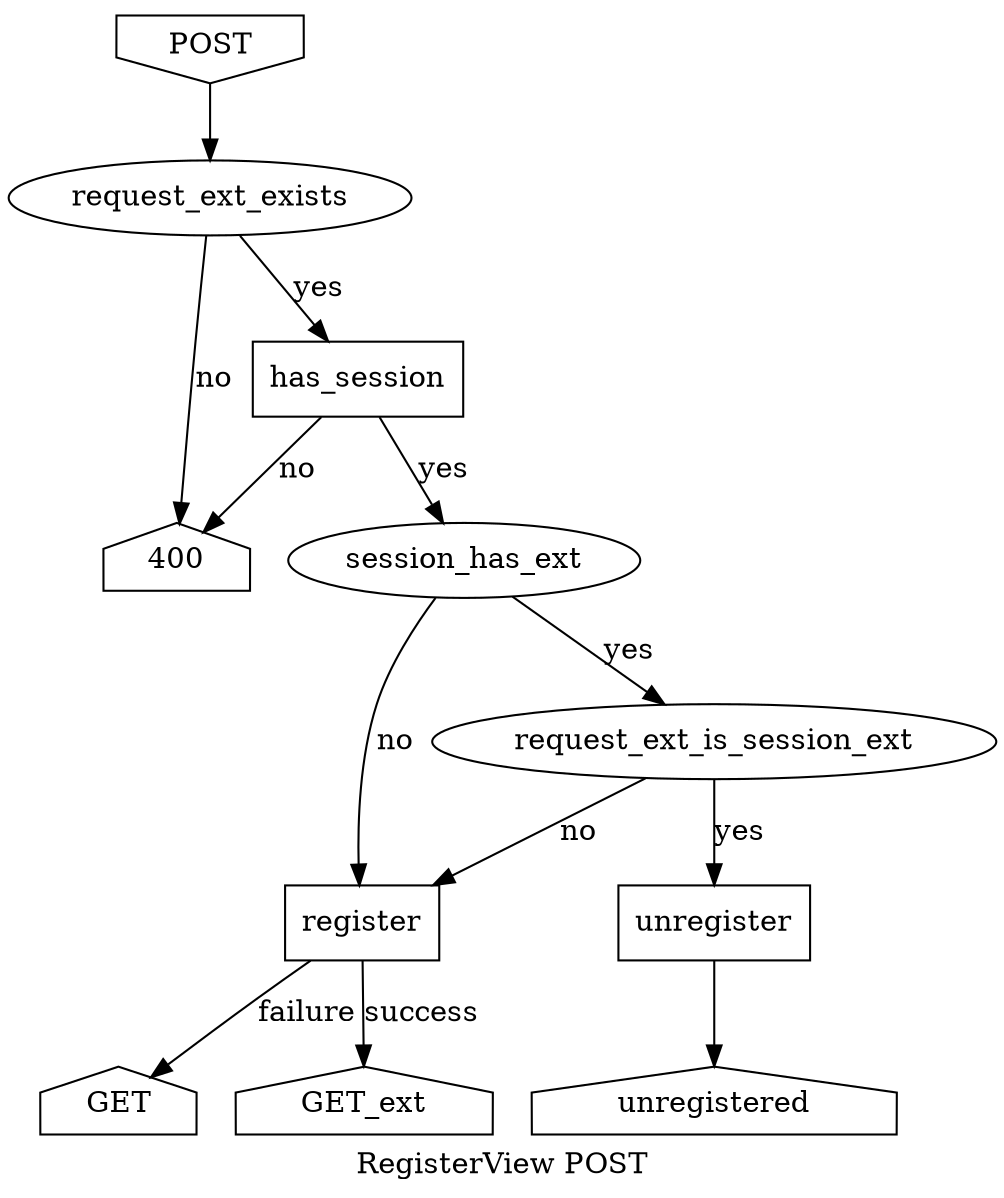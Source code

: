 digraph {
    label="RegisterView POST";

    POST[shape="invhouse"];

    400[shape="house"];
    GET[shape="house"];
    GET_ext[shape="house"];
    unregistered[shape="house"];

    has_session[shape="box"];
    register[shape="box"];
    unregister[shape="box"];

    POST -> request_ext_exists;

    request_ext_exists -> has_session[label="yes"];
    request_ext_exists -> 400[label="no"];

    has_session -> session_has_ext[label="yes"];
    has_session -> 400[label="no"];

    session_has_ext -> request_ext_is_session_ext[label="yes"];
    session_has_ext -> register[label="no"];

    request_ext_is_session_ext -> unregister[label="yes"];
    request_ext_is_session_ext -> register[label="no"];

    unregister -> unregistered;

    register -> GET_ext[label="success"];
    register -> GET[label="failure"];
}
